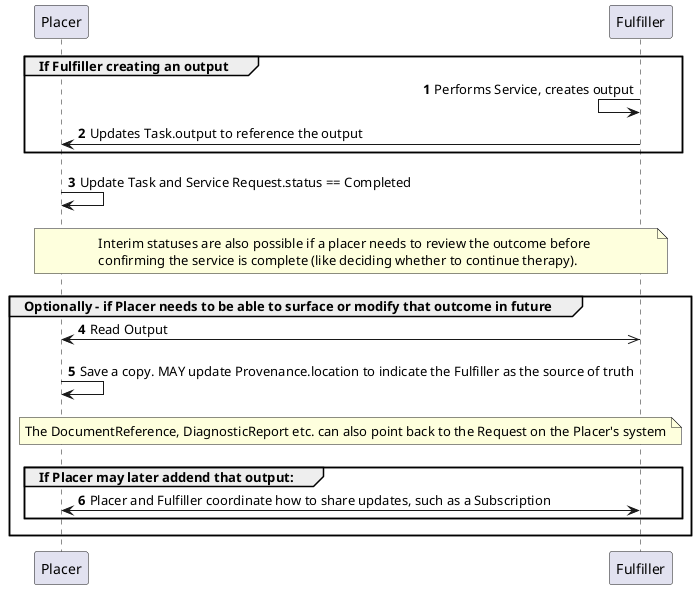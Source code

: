 @startuml
skinparam svgDimensionStyle true
autonumber
participant Placer order 10
participant Fulfiller order 20

group If Fulfiller creating an output
    Fulfiller <- Fulfiller: Performs Service, creates output
    Fulfiller -> Placer: Updates Task.output to reference the output 
    end
||10||
Placer -> Placer: Update Task and Service Request.status == Completed
||10||

note over Placer, Fulfiller
    Interim statuses are also possible if a placer needs to review the outcome before 
    confirming the service is complete (like deciding whether to continue therapy). 
    endnote
||10||
    
group Optionally - if Placer needs to be able to surface or modify that outcome in future
    Placer <->> Fulfiller: Read Output 
||10||
    Placer -> Placer: Save a copy. MAY update Provenance.location to indicate the Fulfiller as the source of truth

||10||
    note over Placer, Fulfiller
    The DocumentReference, DiagnosticReport etc. can also point back to the Request on the Placer's system
    endnote
||10||
    group If Placer may later addend that output:
    Placer <-> Fulfiller: Placer and Fulfiller coordinate how to share updates, such as a Subscription
    end
||10||
    end
@enduml
